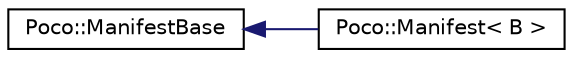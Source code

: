digraph "Graphical Class Hierarchy"
{
 // LATEX_PDF_SIZE
  edge [fontname="Helvetica",fontsize="10",labelfontname="Helvetica",labelfontsize="10"];
  node [fontname="Helvetica",fontsize="10",shape=record];
  rankdir="LR";
  Node0 [label="Poco::ManifestBase",height=0.2,width=0.4,color="black", fillcolor="white", style="filled",URL="$classPoco_1_1ManifestBase.html",tooltip=" "];
  Node0 -> Node1 [dir="back",color="midnightblue",fontsize="10",style="solid",fontname="Helvetica"];
  Node1 [label="Poco::Manifest\< B \>",height=0.2,width=0.4,color="black", fillcolor="white", style="filled",URL="$classPoco_1_1Manifest.html",tooltip=" "];
}
